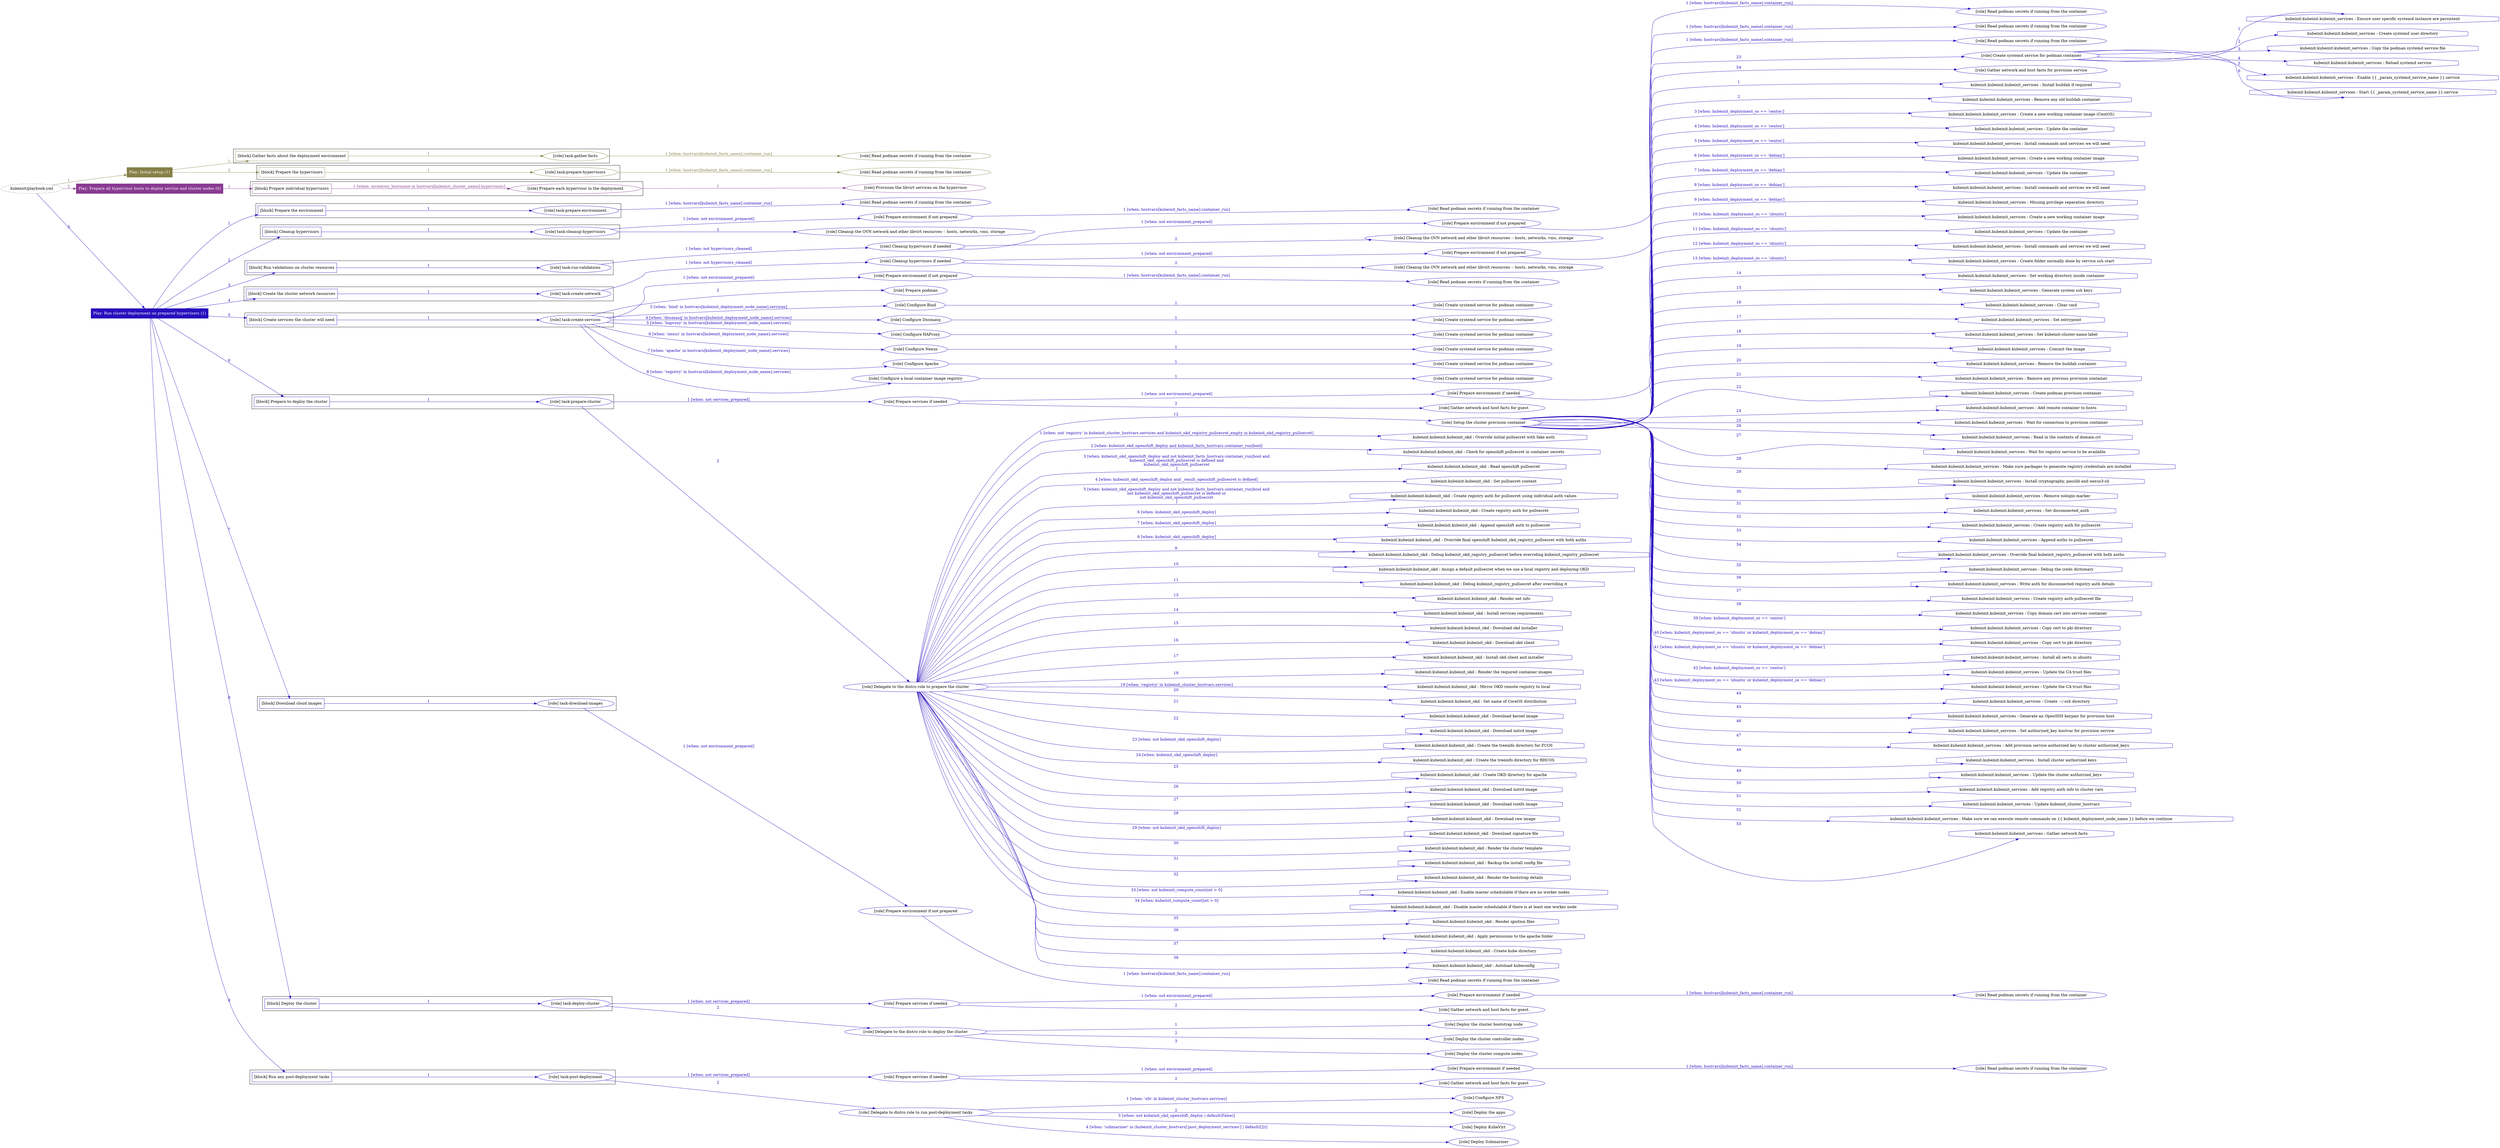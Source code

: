digraph {
	graph [concentrate=true ordering=in rankdir=LR ratio=fill]
	edge [esep=5 sep=10]
	"kubeinit/playbook.yml" [id=root_node style=dotted]
	play_cbcb5188 [label="Play: Initial setup (1)" color="#858047" fontcolor="#ffffff" id=play_cbcb5188 shape=box style=filled tooltip=localhost]
	"kubeinit/playbook.yml" -> play_cbcb5188 [label="1 " color="#858047" fontcolor="#858047" id=edge_2bdaf222 labeltooltip="1 " tooltip="1 "]
	subgraph "Read podman secrets if running from the container" {
		role_b28b69f8 [label="[role] Read podman secrets if running from the container" color="#858047" id=role_b28b69f8 tooltip="Read podman secrets if running from the container"]
	}
	subgraph "task-gather-facts" {
		role_3872b289 [label="[role] task-gather-facts" color="#858047" id=role_3872b289 tooltip="task-gather-facts"]
		role_3872b289 -> role_b28b69f8 [label="1 [when: hostvars[kubeinit_facts_name].container_run]" color="#858047" fontcolor="#858047" id=edge_9097d14a labeltooltip="1 [when: hostvars[kubeinit_facts_name].container_run]" tooltip="1 [when: hostvars[kubeinit_facts_name].container_run]"]
	}
	subgraph "Read podman secrets if running from the container" {
		role_4cf6416f [label="[role] Read podman secrets if running from the container" color="#858047" id=role_4cf6416f tooltip="Read podman secrets if running from the container"]
	}
	subgraph "task-prepare-hypervisors" {
		role_8e3b2cea [label="[role] task-prepare-hypervisors" color="#858047" id=role_8e3b2cea tooltip="task-prepare-hypervisors"]
		role_8e3b2cea -> role_4cf6416f [label="1 [when: hostvars[kubeinit_facts_name].container_run]" color="#858047" fontcolor="#858047" id=edge_241804eb labeltooltip="1 [when: hostvars[kubeinit_facts_name].container_run]" tooltip="1 [when: hostvars[kubeinit_facts_name].container_run]"]
	}
	subgraph "Play: Initial setup (1)" {
		play_cbcb5188 -> block_c7d28c51 [label=1 color="#858047" fontcolor="#858047" id=edge_544e67a8 labeltooltip=1 tooltip=1]
		subgraph cluster_block_c7d28c51 {
			block_c7d28c51 [label="[block] Gather facts about the deployment environment" color="#858047" id=block_c7d28c51 labeltooltip="Gather facts about the deployment environment" shape=box tooltip="Gather facts about the deployment environment"]
			block_c7d28c51 -> role_3872b289 [label="1 " color="#858047" fontcolor="#858047" id=edge_af1c2372 labeltooltip="1 " tooltip="1 "]
		}
		play_cbcb5188 -> block_8dc8f5b4 [label=2 color="#858047" fontcolor="#858047" id=edge_f7ffcdaf labeltooltip=2 tooltip=2]
		subgraph cluster_block_8dc8f5b4 {
			block_8dc8f5b4 [label="[block] Prepare the hypervisors" color="#858047" id=block_8dc8f5b4 labeltooltip="Prepare the hypervisors" shape=box tooltip="Prepare the hypervisors"]
			block_8dc8f5b4 -> role_8e3b2cea [label="1 " color="#858047" fontcolor="#858047" id=edge_05db2282 labeltooltip="1 " tooltip="1 "]
		}
	}
	play_f0afd713 [label="Play: Prepare all hypervisor hosts to deploy service and cluster nodes (0)" color="#893a92" fontcolor="#ffffff" id=play_f0afd713 shape=box style=filled tooltip="Play: Prepare all hypervisor hosts to deploy service and cluster nodes (0)"]
	"kubeinit/playbook.yml" -> play_f0afd713 [label="2 " color="#893a92" fontcolor="#893a92" id=edge_319a4ef1 labeltooltip="2 " tooltip="2 "]
	subgraph "Provision the libvirt services on the hypervisor" {
		role_3ff6371c [label="[role] Provision the libvirt services on the hypervisor" color="#893a92" id=role_3ff6371c tooltip="Provision the libvirt services on the hypervisor"]
	}
	subgraph "Prepare each hypervisor in the deployment" {
		role_21404ca5 [label="[role] Prepare each hypervisor in the deployment" color="#893a92" id=role_21404ca5 tooltip="Prepare each hypervisor in the deployment"]
		role_21404ca5 -> role_3ff6371c [label="1 " color="#893a92" fontcolor="#893a92" id=edge_d2294bb4 labeltooltip="1 " tooltip="1 "]
	}
	subgraph "Play: Prepare all hypervisor hosts to deploy service and cluster nodes (0)" {
		play_f0afd713 -> block_3c795bcf [label=1 color="#893a92" fontcolor="#893a92" id=edge_b7d7f98d labeltooltip=1 tooltip=1]
		subgraph cluster_block_3c795bcf {
			block_3c795bcf [label="[block] Prepare individual hypervisors" color="#893a92" id=block_3c795bcf labeltooltip="Prepare individual hypervisors" shape=box tooltip="Prepare individual hypervisors"]
			block_3c795bcf -> role_21404ca5 [label="1 [when: inventory_hostname in hostvars[kubeinit_cluster_name].hypervisors]" color="#893a92" fontcolor="#893a92" id=edge_f4589597 labeltooltip="1 [when: inventory_hostname in hostvars[kubeinit_cluster_name].hypervisors]" tooltip="1 [when: inventory_hostname in hostvars[kubeinit_cluster_name].hypervisors]"]
		}
	}
	play_5435a2bc [label="Play: Run cluster deployment on prepared hypervisors (1)" color="#280fbd" fontcolor="#ffffff" id=play_5435a2bc shape=box style=filled tooltip=localhost]
	"kubeinit/playbook.yml" -> play_5435a2bc [label="3 " color="#280fbd" fontcolor="#280fbd" id=edge_e17e8de5 labeltooltip="3 " tooltip="3 "]
	subgraph "Read podman secrets if running from the container" {
		role_ba05e9f2 [label="[role] Read podman secrets if running from the container" color="#280fbd" id=role_ba05e9f2 tooltip="Read podman secrets if running from the container"]
	}
	subgraph "task-prepare-environment" {
		role_71a2b44e [label="[role] task-prepare-environment" color="#280fbd" id=role_71a2b44e tooltip="task-prepare-environment"]
		role_71a2b44e -> role_ba05e9f2 [label="1 [when: hostvars[kubeinit_facts_name].container_run]" color="#280fbd" fontcolor="#280fbd" id=edge_f52d2524 labeltooltip="1 [when: hostvars[kubeinit_facts_name].container_run]" tooltip="1 [when: hostvars[kubeinit_facts_name].container_run]"]
	}
	subgraph "Read podman secrets if running from the container" {
		role_96a1437a [label="[role] Read podman secrets if running from the container" color="#280fbd" id=role_96a1437a tooltip="Read podman secrets if running from the container"]
	}
	subgraph "Prepare environment if not prepared" {
		role_7d73b6c2 [label="[role] Prepare environment if not prepared" color="#280fbd" id=role_7d73b6c2 tooltip="Prepare environment if not prepared"]
		role_7d73b6c2 -> role_96a1437a [label="1 [when: hostvars[kubeinit_facts_name].container_run]" color="#280fbd" fontcolor="#280fbd" id=edge_397828ac labeltooltip="1 [when: hostvars[kubeinit_facts_name].container_run]" tooltip="1 [when: hostvars[kubeinit_facts_name].container_run]"]
	}
	subgraph "Cleanup the OVN network and other libvirt resources -- hosts, networks, vms, storage" {
		role_90b5feca [label="[role] Cleanup the OVN network and other libvirt resources -- hosts, networks, vms, storage" color="#280fbd" id=role_90b5feca tooltip="Cleanup the OVN network and other libvirt resources -- hosts, networks, vms, storage"]
	}
	subgraph "task-cleanup-hypervisors" {
		role_86873cfd [label="[role] task-cleanup-hypervisors" color="#280fbd" id=role_86873cfd tooltip="task-cleanup-hypervisors"]
		role_86873cfd -> role_7d73b6c2 [label="1 [when: not environment_prepared]" color="#280fbd" fontcolor="#280fbd" id=edge_ea29d713 labeltooltip="1 [when: not environment_prepared]" tooltip="1 [when: not environment_prepared]"]
		role_86873cfd -> role_90b5feca [label="2 " color="#280fbd" fontcolor="#280fbd" id=edge_850dd6d2 labeltooltip="2 " tooltip="2 "]
	}
	subgraph "Read podman secrets if running from the container" {
		role_780b70e5 [label="[role] Read podman secrets if running from the container" color="#280fbd" id=role_780b70e5 tooltip="Read podman secrets if running from the container"]
	}
	subgraph "Prepare environment if not prepared" {
		role_ac791149 [label="[role] Prepare environment if not prepared" color="#280fbd" id=role_ac791149 tooltip="Prepare environment if not prepared"]
		role_ac791149 -> role_780b70e5 [label="1 [when: hostvars[kubeinit_facts_name].container_run]" color="#280fbd" fontcolor="#280fbd" id=edge_6ab57d72 labeltooltip="1 [when: hostvars[kubeinit_facts_name].container_run]" tooltip="1 [when: hostvars[kubeinit_facts_name].container_run]"]
	}
	subgraph "Cleanup the OVN network and other libvirt resources -- hosts, networks, vms, storage" {
		role_2c42f5ed [label="[role] Cleanup the OVN network and other libvirt resources -- hosts, networks, vms, storage" color="#280fbd" id=role_2c42f5ed tooltip="Cleanup the OVN network and other libvirt resources -- hosts, networks, vms, storage"]
	}
	subgraph "Cleanup hypervisors if needed" {
		role_94321d64 [label="[role] Cleanup hypervisors if needed" color="#280fbd" id=role_94321d64 tooltip="Cleanup hypervisors if needed"]
		role_94321d64 -> role_ac791149 [label="1 [when: not environment_prepared]" color="#280fbd" fontcolor="#280fbd" id=edge_16cee88b labeltooltip="1 [when: not environment_prepared]" tooltip="1 [when: not environment_prepared]"]
		role_94321d64 -> role_2c42f5ed [label="2 " color="#280fbd" fontcolor="#280fbd" id=edge_5121d989 labeltooltip="2 " tooltip="2 "]
	}
	subgraph "task-run-validations" {
		role_f9fe2c37 [label="[role] task-run-validations" color="#280fbd" id=role_f9fe2c37 tooltip="task-run-validations"]
		role_f9fe2c37 -> role_94321d64 [label="1 [when: not hypervisors_cleaned]" color="#280fbd" fontcolor="#280fbd" id=edge_7a17de05 labeltooltip="1 [when: not hypervisors_cleaned]" tooltip="1 [when: not hypervisors_cleaned]"]
	}
	subgraph "Read podman secrets if running from the container" {
		role_bf5b7ca7 [label="[role] Read podman secrets if running from the container" color="#280fbd" id=role_bf5b7ca7 tooltip="Read podman secrets if running from the container"]
	}
	subgraph "Prepare environment if not prepared" {
		role_6a4c1907 [label="[role] Prepare environment if not prepared" color="#280fbd" id=role_6a4c1907 tooltip="Prepare environment if not prepared"]
		role_6a4c1907 -> role_bf5b7ca7 [label="1 [when: hostvars[kubeinit_facts_name].container_run]" color="#280fbd" fontcolor="#280fbd" id=edge_919d1170 labeltooltip="1 [when: hostvars[kubeinit_facts_name].container_run]" tooltip="1 [when: hostvars[kubeinit_facts_name].container_run]"]
	}
	subgraph "Cleanup the OVN network and other libvirt resources -- hosts, networks, vms, storage" {
		role_be65db29 [label="[role] Cleanup the OVN network and other libvirt resources -- hosts, networks, vms, storage" color="#280fbd" id=role_be65db29 tooltip="Cleanup the OVN network and other libvirt resources -- hosts, networks, vms, storage"]
	}
	subgraph "Cleanup hypervisors if needed" {
		role_cbadffc5 [label="[role] Cleanup hypervisors if needed" color="#280fbd" id=role_cbadffc5 tooltip="Cleanup hypervisors if needed"]
		role_cbadffc5 -> role_6a4c1907 [label="1 [when: not environment_prepared]" color="#280fbd" fontcolor="#280fbd" id=edge_e1ac88fa labeltooltip="1 [when: not environment_prepared]" tooltip="1 [when: not environment_prepared]"]
		role_cbadffc5 -> role_be65db29 [label="2 " color="#280fbd" fontcolor="#280fbd" id=edge_223e6cdd labeltooltip="2 " tooltip="2 "]
	}
	subgraph "task-create-network" {
		role_ce480939 [label="[role] task-create-network" color="#280fbd" id=role_ce480939 tooltip="task-create-network"]
		role_ce480939 -> role_cbadffc5 [label="1 [when: not hypervisors_cleaned]" color="#280fbd" fontcolor="#280fbd" id=edge_69f1421c labeltooltip="1 [when: not hypervisors_cleaned]" tooltip="1 [when: not hypervisors_cleaned]"]
	}
	subgraph "Read podman secrets if running from the container" {
		role_95d84ed4 [label="[role] Read podman secrets if running from the container" color="#280fbd" id=role_95d84ed4 tooltip="Read podman secrets if running from the container"]
	}
	subgraph "Prepare environment if not prepared" {
		role_b093b41f [label="[role] Prepare environment if not prepared" color="#280fbd" id=role_b093b41f tooltip="Prepare environment if not prepared"]
		role_b093b41f -> role_95d84ed4 [label="1 [when: hostvars[kubeinit_facts_name].container_run]" color="#280fbd" fontcolor="#280fbd" id=edge_92e44f1f labeltooltip="1 [when: hostvars[kubeinit_facts_name].container_run]" tooltip="1 [when: hostvars[kubeinit_facts_name].container_run]"]
	}
	subgraph "Prepare podman" {
		role_54e97c70 [label="[role] Prepare podman" color="#280fbd" id=role_54e97c70 tooltip="Prepare podman"]
	}
	subgraph "Create systemd service for podman container" {
		role_d8c0fa61 [label="[role] Create systemd service for podman container" color="#280fbd" id=role_d8c0fa61 tooltip="Create systemd service for podman container"]
	}
	subgraph "Configure Bind" {
		role_0a0c464f [label="[role] Configure Bind" color="#280fbd" id=role_0a0c464f tooltip="Configure Bind"]
		role_0a0c464f -> role_d8c0fa61 [label="1 " color="#280fbd" fontcolor="#280fbd" id=edge_48979446 labeltooltip="1 " tooltip="1 "]
	}
	subgraph "Create systemd service for podman container" {
		role_1a3ae89c [label="[role] Create systemd service for podman container" color="#280fbd" id=role_1a3ae89c tooltip="Create systemd service for podman container"]
	}
	subgraph "Configure Dnsmasq" {
		role_e56b7339 [label="[role] Configure Dnsmasq" color="#280fbd" id=role_e56b7339 tooltip="Configure Dnsmasq"]
		role_e56b7339 -> role_1a3ae89c [label="1 " color="#280fbd" fontcolor="#280fbd" id=edge_b8cd276a labeltooltip="1 " tooltip="1 "]
	}
	subgraph "Create systemd service for podman container" {
		role_d51e0e1d [label="[role] Create systemd service for podman container" color="#280fbd" id=role_d51e0e1d tooltip="Create systemd service for podman container"]
	}
	subgraph "Configure HAProxy" {
		role_13741e4d [label="[role] Configure HAProxy" color="#280fbd" id=role_13741e4d tooltip="Configure HAProxy"]
		role_13741e4d -> role_d51e0e1d [label="1 " color="#280fbd" fontcolor="#280fbd" id=edge_345be031 labeltooltip="1 " tooltip="1 "]
	}
	subgraph "Create systemd service for podman container" {
		role_4b0fe026 [label="[role] Create systemd service for podman container" color="#280fbd" id=role_4b0fe026 tooltip="Create systemd service for podman container"]
	}
	subgraph "Configure Nexus" {
		role_77a198e4 [label="[role] Configure Nexus" color="#280fbd" id=role_77a198e4 tooltip="Configure Nexus"]
		role_77a198e4 -> role_4b0fe026 [label="1 " color="#280fbd" fontcolor="#280fbd" id=edge_88f0e435 labeltooltip="1 " tooltip="1 "]
	}
	subgraph "Create systemd service for podman container" {
		role_006a2e4f [label="[role] Create systemd service for podman container" color="#280fbd" id=role_006a2e4f tooltip="Create systemd service for podman container"]
	}
	subgraph "Configure Apache" {
		role_cfffba82 [label="[role] Configure Apache" color="#280fbd" id=role_cfffba82 tooltip="Configure Apache"]
		role_cfffba82 -> role_006a2e4f [label="1 " color="#280fbd" fontcolor="#280fbd" id=edge_a1f7e7cc labeltooltip="1 " tooltip="1 "]
	}
	subgraph "Create systemd service for podman container" {
		role_2f5b7ce8 [label="[role] Create systemd service for podman container" color="#280fbd" id=role_2f5b7ce8 tooltip="Create systemd service for podman container"]
	}
	subgraph "Configure a local container image registry" {
		role_b3ba7b78 [label="[role] Configure a local container image registry" color="#280fbd" id=role_b3ba7b78 tooltip="Configure a local container image registry"]
		role_b3ba7b78 -> role_2f5b7ce8 [label="1 " color="#280fbd" fontcolor="#280fbd" id=edge_2143fa24 labeltooltip="1 " tooltip="1 "]
	}
	subgraph "task-create-services" {
		role_84f76030 [label="[role] task-create-services" color="#280fbd" id=role_84f76030 tooltip="task-create-services"]
		role_84f76030 -> role_b093b41f [label="1 [when: not environment_prepared]" color="#280fbd" fontcolor="#280fbd" id=edge_84307417 labeltooltip="1 [when: not environment_prepared]" tooltip="1 [when: not environment_prepared]"]
		role_84f76030 -> role_54e97c70 [label="2 " color="#280fbd" fontcolor="#280fbd" id=edge_aad011a6 labeltooltip="2 " tooltip="2 "]
		role_84f76030 -> role_0a0c464f [label="3 [when: 'bind' in hostvars[kubeinit_deployment_node_name].services]" color="#280fbd" fontcolor="#280fbd" id=edge_2d9d8d85 labeltooltip="3 [when: 'bind' in hostvars[kubeinit_deployment_node_name].services]" tooltip="3 [when: 'bind' in hostvars[kubeinit_deployment_node_name].services]"]
		role_84f76030 -> role_e56b7339 [label="4 [when: 'dnsmasq' in hostvars[kubeinit_deployment_node_name].services]" color="#280fbd" fontcolor="#280fbd" id=edge_77dabe7b labeltooltip="4 [when: 'dnsmasq' in hostvars[kubeinit_deployment_node_name].services]" tooltip="4 [when: 'dnsmasq' in hostvars[kubeinit_deployment_node_name].services]"]
		role_84f76030 -> role_13741e4d [label="5 [when: 'haproxy' in hostvars[kubeinit_deployment_node_name].services]" color="#280fbd" fontcolor="#280fbd" id=edge_bf104289 labeltooltip="5 [when: 'haproxy' in hostvars[kubeinit_deployment_node_name].services]" tooltip="5 [when: 'haproxy' in hostvars[kubeinit_deployment_node_name].services]"]
		role_84f76030 -> role_77a198e4 [label="6 [when: 'nexus' in hostvars[kubeinit_deployment_node_name].services]" color="#280fbd" fontcolor="#280fbd" id=edge_90bfd142 labeltooltip="6 [when: 'nexus' in hostvars[kubeinit_deployment_node_name].services]" tooltip="6 [when: 'nexus' in hostvars[kubeinit_deployment_node_name].services]"]
		role_84f76030 -> role_cfffba82 [label="7 [when: 'apache' in hostvars[kubeinit_deployment_node_name].services]" color="#280fbd" fontcolor="#280fbd" id=edge_c54fdfa6 labeltooltip="7 [when: 'apache' in hostvars[kubeinit_deployment_node_name].services]" tooltip="7 [when: 'apache' in hostvars[kubeinit_deployment_node_name].services]"]
		role_84f76030 -> role_b3ba7b78 [label="8 [when: 'registry' in hostvars[kubeinit_deployment_node_name].services]" color="#280fbd" fontcolor="#280fbd" id=edge_214a35ac labeltooltip="8 [when: 'registry' in hostvars[kubeinit_deployment_node_name].services]" tooltip="8 [when: 'registry' in hostvars[kubeinit_deployment_node_name].services]"]
	}
	subgraph "Read podman secrets if running from the container" {
		role_ac3ca360 [label="[role] Read podman secrets if running from the container" color="#280fbd" id=role_ac3ca360 tooltip="Read podman secrets if running from the container"]
	}
	subgraph "Prepare environment if needed" {
		role_7c791a8a [label="[role] Prepare environment if needed" color="#280fbd" id=role_7c791a8a tooltip="Prepare environment if needed"]
		role_7c791a8a -> role_ac3ca360 [label="1 [when: hostvars[kubeinit_facts_name].container_run]" color="#280fbd" fontcolor="#280fbd" id=edge_4df055f0 labeltooltip="1 [when: hostvars[kubeinit_facts_name].container_run]" tooltip="1 [when: hostvars[kubeinit_facts_name].container_run]"]
	}
	subgraph "Gather network and host facts for guest" {
		role_57e02bab [label="[role] Gather network and host facts for guest" color="#280fbd" id=role_57e02bab tooltip="Gather network and host facts for guest"]
	}
	subgraph "Prepare services if needed" {
		role_61549ed2 [label="[role] Prepare services if needed" color="#280fbd" id=role_61549ed2 tooltip="Prepare services if needed"]
		role_61549ed2 -> role_7c791a8a [label="1 [when: not environment_prepared]" color="#280fbd" fontcolor="#280fbd" id=edge_b7979265 labeltooltip="1 [when: not environment_prepared]" tooltip="1 [when: not environment_prepared]"]
		role_61549ed2 -> role_57e02bab [label="2 " color="#280fbd" fontcolor="#280fbd" id=edge_61bc4b49 labeltooltip="2 " tooltip="2 "]
	}
	subgraph "Create systemd service for podman container" {
		role_fb38e9fe [label="[role] Create systemd service for podman container" color="#280fbd" id=role_fb38e9fe tooltip="Create systemd service for podman container"]
		task_7eff4124 [label="kubeinit.kubeinit.kubeinit_services : Ensure user specific systemd instance are persistent" color="#280fbd" id=task_7eff4124 shape=octagon tooltip="kubeinit.kubeinit.kubeinit_services : Ensure user specific systemd instance are persistent"]
		role_fb38e9fe -> task_7eff4124 [label="1 " color="#280fbd" fontcolor="#280fbd" id=edge_ef43f3c3 labeltooltip="1 " tooltip="1 "]
		task_f057b551 [label="kubeinit.kubeinit.kubeinit_services : Create systemd user directory" color="#280fbd" id=task_f057b551 shape=octagon tooltip="kubeinit.kubeinit.kubeinit_services : Create systemd user directory"]
		role_fb38e9fe -> task_f057b551 [label="2 " color="#280fbd" fontcolor="#280fbd" id=edge_baba7990 labeltooltip="2 " tooltip="2 "]
		task_7722f5f8 [label="kubeinit.kubeinit.kubeinit_services : Copy the podman systemd service file" color="#280fbd" id=task_7722f5f8 shape=octagon tooltip="kubeinit.kubeinit.kubeinit_services : Copy the podman systemd service file"]
		role_fb38e9fe -> task_7722f5f8 [label="3 " color="#280fbd" fontcolor="#280fbd" id=edge_68587b4b labeltooltip="3 " tooltip="3 "]
		task_e3f7fd47 [label="kubeinit.kubeinit.kubeinit_services : Reload systemd service" color="#280fbd" id=task_e3f7fd47 shape=octagon tooltip="kubeinit.kubeinit.kubeinit_services : Reload systemd service"]
		role_fb38e9fe -> task_e3f7fd47 [label="4 " color="#280fbd" fontcolor="#280fbd" id=edge_552488e1 labeltooltip="4 " tooltip="4 "]
		task_c0f483b4 [label="kubeinit.kubeinit.kubeinit_services : Enable {{ _param_systemd_service_name }}.service" color="#280fbd" id=task_c0f483b4 shape=octagon tooltip="kubeinit.kubeinit.kubeinit_services : Enable {{ _param_systemd_service_name }}.service"]
		role_fb38e9fe -> task_c0f483b4 [label="5 " color="#280fbd" fontcolor="#280fbd" id=edge_7d0fc622 labeltooltip="5 " tooltip="5 "]
		task_480f98ec [label="kubeinit.kubeinit.kubeinit_services : Start {{ _param_systemd_service_name }}.service" color="#280fbd" id=task_480f98ec shape=octagon tooltip="kubeinit.kubeinit.kubeinit_services : Start {{ _param_systemd_service_name }}.service"]
		role_fb38e9fe -> task_480f98ec [label="6 " color="#280fbd" fontcolor="#280fbd" id=edge_21dc7da0 labeltooltip="6 " tooltip="6 "]
	}
	subgraph "Gather network and host facts for provision service" {
		role_7219b697 [label="[role] Gather network and host facts for provision service" color="#280fbd" id=role_7219b697 tooltip="Gather network and host facts for provision service"]
	}
	subgraph "Setup the cluster provision container" {
		role_088ea5c3 [label="[role] Setup the cluster provision container" color="#280fbd" id=role_088ea5c3 tooltip="Setup the cluster provision container"]
		task_0f2c1062 [label="kubeinit.kubeinit.kubeinit_services : Install buildah if required" color="#280fbd" id=task_0f2c1062 shape=octagon tooltip="kubeinit.kubeinit.kubeinit_services : Install buildah if required"]
		role_088ea5c3 -> task_0f2c1062 [label="1 " color="#280fbd" fontcolor="#280fbd" id=edge_bf9b059b labeltooltip="1 " tooltip="1 "]
		task_9010cd03 [label="kubeinit.kubeinit.kubeinit_services : Remove any old buildah container" color="#280fbd" id=task_9010cd03 shape=octagon tooltip="kubeinit.kubeinit.kubeinit_services : Remove any old buildah container"]
		role_088ea5c3 -> task_9010cd03 [label="2 " color="#280fbd" fontcolor="#280fbd" id=edge_3d4da120 labeltooltip="2 " tooltip="2 "]
		task_dcde6b49 [label="kubeinit.kubeinit.kubeinit_services : Create a new working container image (CentOS)" color="#280fbd" id=task_dcde6b49 shape=octagon tooltip="kubeinit.kubeinit.kubeinit_services : Create a new working container image (CentOS)"]
		role_088ea5c3 -> task_dcde6b49 [label="3 [when: kubeinit_deployment_os == 'centos']" color="#280fbd" fontcolor="#280fbd" id=edge_681b7364 labeltooltip="3 [when: kubeinit_deployment_os == 'centos']" tooltip="3 [when: kubeinit_deployment_os == 'centos']"]
		task_6b5a8472 [label="kubeinit.kubeinit.kubeinit_services : Update the container" color="#280fbd" id=task_6b5a8472 shape=octagon tooltip="kubeinit.kubeinit.kubeinit_services : Update the container"]
		role_088ea5c3 -> task_6b5a8472 [label="4 [when: kubeinit_deployment_os == 'centos']" color="#280fbd" fontcolor="#280fbd" id=edge_cafd5bfb labeltooltip="4 [when: kubeinit_deployment_os == 'centos']" tooltip="4 [when: kubeinit_deployment_os == 'centos']"]
		task_56d94551 [label="kubeinit.kubeinit.kubeinit_services : Install commands and services we will need" color="#280fbd" id=task_56d94551 shape=octagon tooltip="kubeinit.kubeinit.kubeinit_services : Install commands and services we will need"]
		role_088ea5c3 -> task_56d94551 [label="5 [when: kubeinit_deployment_os == 'centos']" color="#280fbd" fontcolor="#280fbd" id=edge_b7688c4f labeltooltip="5 [when: kubeinit_deployment_os == 'centos']" tooltip="5 [when: kubeinit_deployment_os == 'centos']"]
		task_233d5cc8 [label="kubeinit.kubeinit.kubeinit_services : Create a new working container image" color="#280fbd" id=task_233d5cc8 shape=octagon tooltip="kubeinit.kubeinit.kubeinit_services : Create a new working container image"]
		role_088ea5c3 -> task_233d5cc8 [label="6 [when: kubeinit_deployment_os == 'debian']" color="#280fbd" fontcolor="#280fbd" id=edge_aa38026e labeltooltip="6 [when: kubeinit_deployment_os == 'debian']" tooltip="6 [when: kubeinit_deployment_os == 'debian']"]
		task_7fd83123 [label="kubeinit.kubeinit.kubeinit_services : Update the container" color="#280fbd" id=task_7fd83123 shape=octagon tooltip="kubeinit.kubeinit.kubeinit_services : Update the container"]
		role_088ea5c3 -> task_7fd83123 [label="7 [when: kubeinit_deployment_os == 'debian']" color="#280fbd" fontcolor="#280fbd" id=edge_4a2e08ad labeltooltip="7 [when: kubeinit_deployment_os == 'debian']" tooltip="7 [when: kubeinit_deployment_os == 'debian']"]
		task_e11bf5b5 [label="kubeinit.kubeinit.kubeinit_services : Install commands and services we will need" color="#280fbd" id=task_e11bf5b5 shape=octagon tooltip="kubeinit.kubeinit.kubeinit_services : Install commands and services we will need"]
		role_088ea5c3 -> task_e11bf5b5 [label="8 [when: kubeinit_deployment_os == 'debian']" color="#280fbd" fontcolor="#280fbd" id=edge_865c81fa labeltooltip="8 [when: kubeinit_deployment_os == 'debian']" tooltip="8 [when: kubeinit_deployment_os == 'debian']"]
		task_22c262ed [label="kubeinit.kubeinit.kubeinit_services : Missing privilege separation directory" color="#280fbd" id=task_22c262ed shape=octagon tooltip="kubeinit.kubeinit.kubeinit_services : Missing privilege separation directory"]
		role_088ea5c3 -> task_22c262ed [label="9 [when: kubeinit_deployment_os == 'debian']" color="#280fbd" fontcolor="#280fbd" id=edge_a2be1620 labeltooltip="9 [when: kubeinit_deployment_os == 'debian']" tooltip="9 [when: kubeinit_deployment_os == 'debian']"]
		task_83b7201b [label="kubeinit.kubeinit.kubeinit_services : Create a new working container image" color="#280fbd" id=task_83b7201b shape=octagon tooltip="kubeinit.kubeinit.kubeinit_services : Create a new working container image"]
		role_088ea5c3 -> task_83b7201b [label="10 [when: kubeinit_deployment_os == 'ubuntu']" color="#280fbd" fontcolor="#280fbd" id=edge_9f990e94 labeltooltip="10 [when: kubeinit_deployment_os == 'ubuntu']" tooltip="10 [when: kubeinit_deployment_os == 'ubuntu']"]
		task_fa653733 [label="kubeinit.kubeinit.kubeinit_services : Update the container" color="#280fbd" id=task_fa653733 shape=octagon tooltip="kubeinit.kubeinit.kubeinit_services : Update the container"]
		role_088ea5c3 -> task_fa653733 [label="11 [when: kubeinit_deployment_os == 'ubuntu']" color="#280fbd" fontcolor="#280fbd" id=edge_a45dc84b labeltooltip="11 [when: kubeinit_deployment_os == 'ubuntu']" tooltip="11 [when: kubeinit_deployment_os == 'ubuntu']"]
		task_f075d939 [label="kubeinit.kubeinit.kubeinit_services : Install commands and services we will need" color="#280fbd" id=task_f075d939 shape=octagon tooltip="kubeinit.kubeinit.kubeinit_services : Install commands and services we will need"]
		role_088ea5c3 -> task_f075d939 [label="12 [when: kubeinit_deployment_os == 'ubuntu']" color="#280fbd" fontcolor="#280fbd" id=edge_0931b7ec labeltooltip="12 [when: kubeinit_deployment_os == 'ubuntu']" tooltip="12 [when: kubeinit_deployment_os == 'ubuntu']"]
		task_9a304c62 [label="kubeinit.kubeinit.kubeinit_services : Create folder normally done by service ssh start" color="#280fbd" id=task_9a304c62 shape=octagon tooltip="kubeinit.kubeinit.kubeinit_services : Create folder normally done by service ssh start"]
		role_088ea5c3 -> task_9a304c62 [label="13 [when: kubeinit_deployment_os == 'ubuntu']" color="#280fbd" fontcolor="#280fbd" id=edge_e8545a62 labeltooltip="13 [when: kubeinit_deployment_os == 'ubuntu']" tooltip="13 [when: kubeinit_deployment_os == 'ubuntu']"]
		task_d3990348 [label="kubeinit.kubeinit.kubeinit_services : Set working directory inside container" color="#280fbd" id=task_d3990348 shape=octagon tooltip="kubeinit.kubeinit.kubeinit_services : Set working directory inside container"]
		role_088ea5c3 -> task_d3990348 [label="14 " color="#280fbd" fontcolor="#280fbd" id=edge_c8546ce1 labeltooltip="14 " tooltip="14 "]
		task_c1004beb [label="kubeinit.kubeinit.kubeinit_services : Generate system ssh keys" color="#280fbd" id=task_c1004beb shape=octagon tooltip="kubeinit.kubeinit.kubeinit_services : Generate system ssh keys"]
		role_088ea5c3 -> task_c1004beb [label="15 " color="#280fbd" fontcolor="#280fbd" id=edge_1a2e845e labeltooltip="15 " tooltip="15 "]
		task_3df4c230 [label="kubeinit.kubeinit.kubeinit_services : Clear cmd" color="#280fbd" id=task_3df4c230 shape=octagon tooltip="kubeinit.kubeinit.kubeinit_services : Clear cmd"]
		role_088ea5c3 -> task_3df4c230 [label="16 " color="#280fbd" fontcolor="#280fbd" id=edge_6e4950a4 labeltooltip="16 " tooltip="16 "]
		task_fbdd6f7f [label="kubeinit.kubeinit.kubeinit_services : Set entrypoint" color="#280fbd" id=task_fbdd6f7f shape=octagon tooltip="kubeinit.kubeinit.kubeinit_services : Set entrypoint"]
		role_088ea5c3 -> task_fbdd6f7f [label="17 " color="#280fbd" fontcolor="#280fbd" id=edge_b604a92f labeltooltip="17 " tooltip="17 "]
		task_7b82a42c [label="kubeinit.kubeinit.kubeinit_services : Set kubeinit-cluster-name label" color="#280fbd" id=task_7b82a42c shape=octagon tooltip="kubeinit.kubeinit.kubeinit_services : Set kubeinit-cluster-name label"]
		role_088ea5c3 -> task_7b82a42c [label="18 " color="#280fbd" fontcolor="#280fbd" id=edge_d8e5e54d labeltooltip="18 " tooltip="18 "]
		task_7aca335f [label="kubeinit.kubeinit.kubeinit_services : Commit the image" color="#280fbd" id=task_7aca335f shape=octagon tooltip="kubeinit.kubeinit.kubeinit_services : Commit the image"]
		role_088ea5c3 -> task_7aca335f [label="19 " color="#280fbd" fontcolor="#280fbd" id=edge_428bf832 labeltooltip="19 " tooltip="19 "]
		task_aa012c8c [label="kubeinit.kubeinit.kubeinit_services : Remove the buildah container" color="#280fbd" id=task_aa012c8c shape=octagon tooltip="kubeinit.kubeinit.kubeinit_services : Remove the buildah container"]
		role_088ea5c3 -> task_aa012c8c [label="20 " color="#280fbd" fontcolor="#280fbd" id=edge_d591dc74 labeltooltip="20 " tooltip="20 "]
		task_d4a0445e [label="kubeinit.kubeinit.kubeinit_services : Remove any previous provision container" color="#280fbd" id=task_d4a0445e shape=octagon tooltip="kubeinit.kubeinit.kubeinit_services : Remove any previous provision container"]
		role_088ea5c3 -> task_d4a0445e [label="21 " color="#280fbd" fontcolor="#280fbd" id=edge_98012caf labeltooltip="21 " tooltip="21 "]
		task_d7e83257 [label="kubeinit.kubeinit.kubeinit_services : Create podman provision container" color="#280fbd" id=task_d7e83257 shape=octagon tooltip="kubeinit.kubeinit.kubeinit_services : Create podman provision container"]
		role_088ea5c3 -> task_d7e83257 [label="22 " color="#280fbd" fontcolor="#280fbd" id=edge_cd292fd8 labeltooltip="22 " tooltip="22 "]
		role_088ea5c3 -> role_fb38e9fe [label="23 " color="#280fbd" fontcolor="#280fbd" id=edge_c53cdc85 labeltooltip="23 " tooltip="23 "]
		task_88671e58 [label="kubeinit.kubeinit.kubeinit_services : Add remote container to hosts" color="#280fbd" id=task_88671e58 shape=octagon tooltip="kubeinit.kubeinit.kubeinit_services : Add remote container to hosts"]
		role_088ea5c3 -> task_88671e58 [label="24 " color="#280fbd" fontcolor="#280fbd" id=edge_fe2b82ea labeltooltip="24 " tooltip="24 "]
		task_f468e8e7 [label="kubeinit.kubeinit.kubeinit_services : Wait for connection to provision container" color="#280fbd" id=task_f468e8e7 shape=octagon tooltip="kubeinit.kubeinit.kubeinit_services : Wait for connection to provision container"]
		role_088ea5c3 -> task_f468e8e7 [label="25 " color="#280fbd" fontcolor="#280fbd" id=edge_751400be labeltooltip="25 " tooltip="25 "]
		task_5ef117c8 [label="kubeinit.kubeinit.kubeinit_services : Read in the contents of domain.crt" color="#280fbd" id=task_5ef117c8 shape=octagon tooltip="kubeinit.kubeinit.kubeinit_services : Read in the contents of domain.crt"]
		role_088ea5c3 -> task_5ef117c8 [label="26 " color="#280fbd" fontcolor="#280fbd" id=edge_d7d04f76 labeltooltip="26 " tooltip="26 "]
		task_37e5621e [label="kubeinit.kubeinit.kubeinit_services : Wait for registry service to be available" color="#280fbd" id=task_37e5621e shape=octagon tooltip="kubeinit.kubeinit.kubeinit_services : Wait for registry service to be available"]
		role_088ea5c3 -> task_37e5621e [label="27 " color="#280fbd" fontcolor="#280fbd" id=edge_178b27aa labeltooltip="27 " tooltip="27 "]
		task_4794fe2a [label="kubeinit.kubeinit.kubeinit_services : Make sure packages to generate registry credentials are installed" color="#280fbd" id=task_4794fe2a shape=octagon tooltip="kubeinit.kubeinit.kubeinit_services : Make sure packages to generate registry credentials are installed"]
		role_088ea5c3 -> task_4794fe2a [label="28 " color="#280fbd" fontcolor="#280fbd" id=edge_a6dc2e74 labeltooltip="28 " tooltip="28 "]
		task_e29f6b1b [label="kubeinit.kubeinit.kubeinit_services : Install cryptography, passlib and nexus3-cli" color="#280fbd" id=task_e29f6b1b shape=octagon tooltip="kubeinit.kubeinit.kubeinit_services : Install cryptography, passlib and nexus3-cli"]
		role_088ea5c3 -> task_e29f6b1b [label="29 " color="#280fbd" fontcolor="#280fbd" id=edge_3e331d20 labeltooltip="29 " tooltip="29 "]
		task_bd245361 [label="kubeinit.kubeinit.kubeinit_services : Remove nologin marker" color="#280fbd" id=task_bd245361 shape=octagon tooltip="kubeinit.kubeinit.kubeinit_services : Remove nologin marker"]
		role_088ea5c3 -> task_bd245361 [label="30 " color="#280fbd" fontcolor="#280fbd" id=edge_16bed1c7 labeltooltip="30 " tooltip="30 "]
		task_956b0f74 [label="kubeinit.kubeinit.kubeinit_services : Set disconnected_auth" color="#280fbd" id=task_956b0f74 shape=octagon tooltip="kubeinit.kubeinit.kubeinit_services : Set disconnected_auth"]
		role_088ea5c3 -> task_956b0f74 [label="31 " color="#280fbd" fontcolor="#280fbd" id=edge_c274c696 labeltooltip="31 " tooltip="31 "]
		task_00df92da [label="kubeinit.kubeinit.kubeinit_services : Create registry auth for pullsecret" color="#280fbd" id=task_00df92da shape=octagon tooltip="kubeinit.kubeinit.kubeinit_services : Create registry auth for pullsecret"]
		role_088ea5c3 -> task_00df92da [label="32 " color="#280fbd" fontcolor="#280fbd" id=edge_c30a12e0 labeltooltip="32 " tooltip="32 "]
		task_5ba1551d [label="kubeinit.kubeinit.kubeinit_services : Append auths to pullsecret" color="#280fbd" id=task_5ba1551d shape=octagon tooltip="kubeinit.kubeinit.kubeinit_services : Append auths to pullsecret"]
		role_088ea5c3 -> task_5ba1551d [label="33 " color="#280fbd" fontcolor="#280fbd" id=edge_162df87a labeltooltip="33 " tooltip="33 "]
		task_0d871707 [label="kubeinit.kubeinit.kubeinit_services : Override final kubeinit_registry_pullsecret with both auths" color="#280fbd" id=task_0d871707 shape=octagon tooltip="kubeinit.kubeinit.kubeinit_services : Override final kubeinit_registry_pullsecret with both auths"]
		role_088ea5c3 -> task_0d871707 [label="34 " color="#280fbd" fontcolor="#280fbd" id=edge_b6bf8411 labeltooltip="34 " tooltip="34 "]
		task_84fcb575 [label="kubeinit.kubeinit.kubeinit_services : Debug the creds dictionary" color="#280fbd" id=task_84fcb575 shape=octagon tooltip="kubeinit.kubeinit.kubeinit_services : Debug the creds dictionary"]
		role_088ea5c3 -> task_84fcb575 [label="35 " color="#280fbd" fontcolor="#280fbd" id=edge_81e213ca labeltooltip="35 " tooltip="35 "]
		task_80f12e1c [label="kubeinit.kubeinit.kubeinit_services : Write auth for disconnected registry auth details" color="#280fbd" id=task_80f12e1c shape=octagon tooltip="kubeinit.kubeinit.kubeinit_services : Write auth for disconnected registry auth details"]
		role_088ea5c3 -> task_80f12e1c [label="36 " color="#280fbd" fontcolor="#280fbd" id=edge_a4d88d8c labeltooltip="36 " tooltip="36 "]
		task_d26b8e40 [label="kubeinit.kubeinit.kubeinit_services : Create registry auth pullsecret file" color="#280fbd" id=task_d26b8e40 shape=octagon tooltip="kubeinit.kubeinit.kubeinit_services : Create registry auth pullsecret file"]
		role_088ea5c3 -> task_d26b8e40 [label="37 " color="#280fbd" fontcolor="#280fbd" id=edge_89df7b5a labeltooltip="37 " tooltip="37 "]
		task_1cdfc242 [label="kubeinit.kubeinit.kubeinit_services : Copy domain cert into services container" color="#280fbd" id=task_1cdfc242 shape=octagon tooltip="kubeinit.kubeinit.kubeinit_services : Copy domain cert into services container"]
		role_088ea5c3 -> task_1cdfc242 [label="38 " color="#280fbd" fontcolor="#280fbd" id=edge_9aff9d6e labeltooltip="38 " tooltip="38 "]
		task_965619fb [label="kubeinit.kubeinit.kubeinit_services : Copy cert to pki directory" color="#280fbd" id=task_965619fb shape=octagon tooltip="kubeinit.kubeinit.kubeinit_services : Copy cert to pki directory"]
		role_088ea5c3 -> task_965619fb [label="39 [when: kubeinit_deployment_os == 'centos']" color="#280fbd" fontcolor="#280fbd" id=edge_7ef797d1 labeltooltip="39 [when: kubeinit_deployment_os == 'centos']" tooltip="39 [when: kubeinit_deployment_os == 'centos']"]
		task_9c09ce6d [label="kubeinit.kubeinit.kubeinit_services : Copy cert to pki directory" color="#280fbd" id=task_9c09ce6d shape=octagon tooltip="kubeinit.kubeinit.kubeinit_services : Copy cert to pki directory"]
		role_088ea5c3 -> task_9c09ce6d [label="40 [when: kubeinit_deployment_os == 'ubuntu' or kubeinit_deployment_os == 'debian']" color="#280fbd" fontcolor="#280fbd" id=edge_662193dd labeltooltip="40 [when: kubeinit_deployment_os == 'ubuntu' or kubeinit_deployment_os == 'debian']" tooltip="40 [when: kubeinit_deployment_os == 'ubuntu' or kubeinit_deployment_os == 'debian']"]
		task_59501729 [label="kubeinit.kubeinit.kubeinit_services : Install all certs in ubuntu" color="#280fbd" id=task_59501729 shape=octagon tooltip="kubeinit.kubeinit.kubeinit_services : Install all certs in ubuntu"]
		role_088ea5c3 -> task_59501729 [label="41 [when: kubeinit_deployment_os == 'ubuntu' or kubeinit_deployment_os == 'debian']" color="#280fbd" fontcolor="#280fbd" id=edge_3613160f labeltooltip="41 [when: kubeinit_deployment_os == 'ubuntu' or kubeinit_deployment_os == 'debian']" tooltip="41 [when: kubeinit_deployment_os == 'ubuntu' or kubeinit_deployment_os == 'debian']"]
		task_017d0329 [label="kubeinit.kubeinit.kubeinit_services : Update the CA trust files" color="#280fbd" id=task_017d0329 shape=octagon tooltip="kubeinit.kubeinit.kubeinit_services : Update the CA trust files"]
		role_088ea5c3 -> task_017d0329 [label="42 [when: kubeinit_deployment_os == 'centos']" color="#280fbd" fontcolor="#280fbd" id=edge_d42da953 labeltooltip="42 [when: kubeinit_deployment_os == 'centos']" tooltip="42 [when: kubeinit_deployment_os == 'centos']"]
		task_ef137dd2 [label="kubeinit.kubeinit.kubeinit_services : Update the CA trust files" color="#280fbd" id=task_ef137dd2 shape=octagon tooltip="kubeinit.kubeinit.kubeinit_services : Update the CA trust files"]
		role_088ea5c3 -> task_ef137dd2 [label="43 [when: kubeinit_deployment_os == 'ubuntu' or kubeinit_deployment_os == 'debian']" color="#280fbd" fontcolor="#280fbd" id=edge_83c38859 labeltooltip="43 [when: kubeinit_deployment_os == 'ubuntu' or kubeinit_deployment_os == 'debian']" tooltip="43 [when: kubeinit_deployment_os == 'ubuntu' or kubeinit_deployment_os == 'debian']"]
		task_a0f20460 [label="kubeinit.kubeinit.kubeinit_services : Create ~/.ssh directory" color="#280fbd" id=task_a0f20460 shape=octagon tooltip="kubeinit.kubeinit.kubeinit_services : Create ~/.ssh directory"]
		role_088ea5c3 -> task_a0f20460 [label="44 " color="#280fbd" fontcolor="#280fbd" id=edge_399483d2 labeltooltip="44 " tooltip="44 "]
		task_c5afdef7 [label="kubeinit.kubeinit.kubeinit_services : Generate an OpenSSH keypair for provision host" color="#280fbd" id=task_c5afdef7 shape=octagon tooltip="kubeinit.kubeinit.kubeinit_services : Generate an OpenSSH keypair for provision host"]
		role_088ea5c3 -> task_c5afdef7 [label="45 " color="#280fbd" fontcolor="#280fbd" id=edge_52ee29b4 labeltooltip="45 " tooltip="45 "]
		task_b2c5cc13 [label="kubeinit.kubeinit.kubeinit_services : Set authorized_key hostvar for provision service" color="#280fbd" id=task_b2c5cc13 shape=octagon tooltip="kubeinit.kubeinit.kubeinit_services : Set authorized_key hostvar for provision service"]
		role_088ea5c3 -> task_b2c5cc13 [label="46 " color="#280fbd" fontcolor="#280fbd" id=edge_6c9f6f00 labeltooltip="46 " tooltip="46 "]
		task_3624e53d [label="kubeinit.kubeinit.kubeinit_services : Add provision service authorized key to cluster authorized_keys" color="#280fbd" id=task_3624e53d shape=octagon tooltip="kubeinit.kubeinit.kubeinit_services : Add provision service authorized key to cluster authorized_keys"]
		role_088ea5c3 -> task_3624e53d [label="47 " color="#280fbd" fontcolor="#280fbd" id=edge_cd7e46d0 labeltooltip="47 " tooltip="47 "]
		task_31524f12 [label="kubeinit.kubeinit.kubeinit_services : Install cluster authorized keys" color="#280fbd" id=task_31524f12 shape=octagon tooltip="kubeinit.kubeinit.kubeinit_services : Install cluster authorized keys"]
		role_088ea5c3 -> task_31524f12 [label="48 " color="#280fbd" fontcolor="#280fbd" id=edge_9375a4ee labeltooltip="48 " tooltip="48 "]
		task_6bd72b3b [label="kubeinit.kubeinit.kubeinit_services : Update the cluster authorized_keys" color="#280fbd" id=task_6bd72b3b shape=octagon tooltip="kubeinit.kubeinit.kubeinit_services : Update the cluster authorized_keys"]
		role_088ea5c3 -> task_6bd72b3b [label="49 " color="#280fbd" fontcolor="#280fbd" id=edge_c8cb56cb labeltooltip="49 " tooltip="49 "]
		task_8f4fd009 [label="kubeinit.kubeinit.kubeinit_services : Add registry auth info to cluster vars" color="#280fbd" id=task_8f4fd009 shape=octagon tooltip="kubeinit.kubeinit.kubeinit_services : Add registry auth info to cluster vars"]
		role_088ea5c3 -> task_8f4fd009 [label="50 " color="#280fbd" fontcolor="#280fbd" id=edge_10a8628d labeltooltip="50 " tooltip="50 "]
		task_1088100b [label="kubeinit.kubeinit.kubeinit_services : Update kubeinit_cluster_hostvars" color="#280fbd" id=task_1088100b shape=octagon tooltip="kubeinit.kubeinit.kubeinit_services : Update kubeinit_cluster_hostvars"]
		role_088ea5c3 -> task_1088100b [label="51 " color="#280fbd" fontcolor="#280fbd" id=edge_bbb7f664 labeltooltip="51 " tooltip="51 "]
		task_562c36cd [label="kubeinit.kubeinit.kubeinit_services : Make sure we can execute remote commands on {{ kubeinit_deployment_node_name }} before we continue" color="#280fbd" id=task_562c36cd shape=octagon tooltip="kubeinit.kubeinit.kubeinit_services : Make sure we can execute remote commands on {{ kubeinit_deployment_node_name }} before we continue"]
		role_088ea5c3 -> task_562c36cd [label="52 " color="#280fbd" fontcolor="#280fbd" id=edge_d2217a45 labeltooltip="52 " tooltip="52 "]
		task_57b77bce [label="kubeinit.kubeinit.kubeinit_services : Gather network facts" color="#280fbd" id=task_57b77bce shape=octagon tooltip="kubeinit.kubeinit.kubeinit_services : Gather network facts"]
		role_088ea5c3 -> task_57b77bce [label="53 " color="#280fbd" fontcolor="#280fbd" id=edge_590abf18 labeltooltip="53 " tooltip="53 "]
		role_088ea5c3 -> role_7219b697 [label="54 " color="#280fbd" fontcolor="#280fbd" id=edge_3fc5a46b labeltooltip="54 " tooltip="54 "]
	}
	subgraph "Delegate to the distro role to prepare the cluster" {
		role_7d27c651 [label="[role] Delegate to the distro role to prepare the cluster" color="#280fbd" id=role_7d27c651 tooltip="Delegate to the distro role to prepare the cluster"]
		task_6f1de600 [label="kubeinit.kubeinit.kubeinit_okd : Override initial pullsecret with fake auth" color="#280fbd" id=task_6f1de600 shape=octagon tooltip="kubeinit.kubeinit.kubeinit_okd : Override initial pullsecret with fake auth"]
		role_7d27c651 -> task_6f1de600 [label="1 [when: not 'registry' in kubeinit_cluster_hostvars.services and kubeinit_okd_registry_pullsecret_empty in kubeinit_okd_registry_pullsecret]" color="#280fbd" fontcolor="#280fbd" id=edge_34107c25 labeltooltip="1 [when: not 'registry' in kubeinit_cluster_hostvars.services and kubeinit_okd_registry_pullsecret_empty in kubeinit_okd_registry_pullsecret]" tooltip="1 [when: not 'registry' in kubeinit_cluster_hostvars.services and kubeinit_okd_registry_pullsecret_empty in kubeinit_okd_registry_pullsecret]"]
		task_b1d120e0 [label="kubeinit.kubeinit.kubeinit_okd : Check for openshift pullsecret in container secrets" color="#280fbd" id=task_b1d120e0 shape=octagon tooltip="kubeinit.kubeinit.kubeinit_okd : Check for openshift pullsecret in container secrets"]
		role_7d27c651 -> task_b1d120e0 [label="2 [when: kubeinit_okd_openshift_deploy and kubeinit_facts_hostvars.container_run|bool]" color="#280fbd" fontcolor="#280fbd" id=edge_a737392e labeltooltip="2 [when: kubeinit_okd_openshift_deploy and kubeinit_facts_hostvars.container_run|bool]" tooltip="2 [when: kubeinit_okd_openshift_deploy and kubeinit_facts_hostvars.container_run|bool]"]
		task_2bf3d6fd [label="kubeinit.kubeinit.kubeinit_okd : Read openshift pullsecret" color="#280fbd" id=task_2bf3d6fd shape=octagon tooltip="kubeinit.kubeinit.kubeinit_okd : Read openshift pullsecret"]
		role_7d27c651 -> task_2bf3d6fd [label="3 [when: kubeinit_okd_openshift_deploy and not kubeinit_facts_hostvars.container_run|bool and
kubeinit_okd_openshift_pullsecret is defined and
kubeinit_okd_openshift_pullsecret
]" color="#280fbd" fontcolor="#280fbd" id=edge_ac431c42 labeltooltip="3 [when: kubeinit_okd_openshift_deploy and not kubeinit_facts_hostvars.container_run|bool and
kubeinit_okd_openshift_pullsecret is defined and
kubeinit_okd_openshift_pullsecret
]" tooltip="3 [when: kubeinit_okd_openshift_deploy and not kubeinit_facts_hostvars.container_run|bool and
kubeinit_okd_openshift_pullsecret is defined and
kubeinit_okd_openshift_pullsecret
]"]
		task_13ff29e1 [label="kubeinit.kubeinit.kubeinit_okd : Set pullsecret content" color="#280fbd" id=task_13ff29e1 shape=octagon tooltip="kubeinit.kubeinit.kubeinit_okd : Set pullsecret content"]
		role_7d27c651 -> task_13ff29e1 [label="4 [when: kubeinit_okd_openshift_deploy and _result_openshift_pullsecret is defined]" color="#280fbd" fontcolor="#280fbd" id=edge_ad0cc531 labeltooltip="4 [when: kubeinit_okd_openshift_deploy and _result_openshift_pullsecret is defined]" tooltip="4 [when: kubeinit_okd_openshift_deploy and _result_openshift_pullsecret is defined]"]
		task_d44a9936 [label="kubeinit.kubeinit.kubeinit_okd : Create registry auth for pullsecret using individual auth values" color="#280fbd" id=task_d44a9936 shape=octagon tooltip="kubeinit.kubeinit.kubeinit_okd : Create registry auth for pullsecret using individual auth values"]
		role_7d27c651 -> task_d44a9936 [label="5 [when: kubeinit_okd_openshift_deploy and not kubeinit_facts_hostvars.container_run|bool and
not kubeinit_okd_openshift_pullsecret is defined or
not kubeinit_okd_openshift_pullsecret
]" color="#280fbd" fontcolor="#280fbd" id=edge_c1b0d989 labeltooltip="5 [when: kubeinit_okd_openshift_deploy and not kubeinit_facts_hostvars.container_run|bool and
not kubeinit_okd_openshift_pullsecret is defined or
not kubeinit_okd_openshift_pullsecret
]" tooltip="5 [when: kubeinit_okd_openshift_deploy and not kubeinit_facts_hostvars.container_run|bool and
not kubeinit_okd_openshift_pullsecret is defined or
not kubeinit_okd_openshift_pullsecret
]"]
		task_56b8b4b4 [label="kubeinit.kubeinit.kubeinit_okd : Create registry auth for pullsecret" color="#280fbd" id=task_56b8b4b4 shape=octagon tooltip="kubeinit.kubeinit.kubeinit_okd : Create registry auth for pullsecret"]
		role_7d27c651 -> task_56b8b4b4 [label="6 [when: kubeinit_okd_openshift_deploy]" color="#280fbd" fontcolor="#280fbd" id=edge_346fbc93 labeltooltip="6 [when: kubeinit_okd_openshift_deploy]" tooltip="6 [when: kubeinit_okd_openshift_deploy]"]
		task_e35aaddf [label="kubeinit.kubeinit.kubeinit_okd : Append openshift auth to pullsecret" color="#280fbd" id=task_e35aaddf shape=octagon tooltip="kubeinit.kubeinit.kubeinit_okd : Append openshift auth to pullsecret"]
		role_7d27c651 -> task_e35aaddf [label="7 [when: kubeinit_okd_openshift_deploy]" color="#280fbd" fontcolor="#280fbd" id=edge_1f6f0d79 labeltooltip="7 [when: kubeinit_okd_openshift_deploy]" tooltip="7 [when: kubeinit_okd_openshift_deploy]"]
		task_4cbf3db0 [label="kubeinit.kubeinit.kubeinit_okd : Override final openshift kubeinit_okd_registry_pullsecret with both auths" color="#280fbd" id=task_4cbf3db0 shape=octagon tooltip="kubeinit.kubeinit.kubeinit_okd : Override final openshift kubeinit_okd_registry_pullsecret with both auths"]
		role_7d27c651 -> task_4cbf3db0 [label="8 [when: kubeinit_okd_openshift_deploy]" color="#280fbd" fontcolor="#280fbd" id=edge_39e632d1 labeltooltip="8 [when: kubeinit_okd_openshift_deploy]" tooltip="8 [when: kubeinit_okd_openshift_deploy]"]
		task_474c87ef [label="kubeinit.kubeinit.kubeinit_okd : Debug kubeinit_okd_registry_pullsecret before overriding kubeinit_registry_pullsecret" color="#280fbd" id=task_474c87ef shape=octagon tooltip="kubeinit.kubeinit.kubeinit_okd : Debug kubeinit_okd_registry_pullsecret before overriding kubeinit_registry_pullsecret"]
		role_7d27c651 -> task_474c87ef [label="9 " color="#280fbd" fontcolor="#280fbd" id=edge_b9c11bd4 labeltooltip="9 " tooltip="9 "]
		task_32d59037 [label="kubeinit.kubeinit.kubeinit_okd : Assign a default pullsecret when we use a local registry and deploying OKD" color="#280fbd" id=task_32d59037 shape=octagon tooltip="kubeinit.kubeinit.kubeinit_okd : Assign a default pullsecret when we use a local registry and deploying OKD"]
		role_7d27c651 -> task_32d59037 [label="10 " color="#280fbd" fontcolor="#280fbd" id=edge_89fb8c3c labeltooltip="10 " tooltip="10 "]
		task_4e31ebc2 [label="kubeinit.kubeinit.kubeinit_okd : Debug kubeinit_registry_pullsecret after overriding it" color="#280fbd" id=task_4e31ebc2 shape=octagon tooltip="kubeinit.kubeinit.kubeinit_okd : Debug kubeinit_registry_pullsecret after overriding it"]
		role_7d27c651 -> task_4e31ebc2 [label="11 " color="#280fbd" fontcolor="#280fbd" id=edge_abda4f8c labeltooltip="11 " tooltip="11 "]
		role_7d27c651 -> role_088ea5c3 [label="12 " color="#280fbd" fontcolor="#280fbd" id=edge_b70da615 labeltooltip="12 " tooltip="12 "]
		task_278f02c1 [label="kubeinit.kubeinit.kubeinit_okd : Render net info" color="#280fbd" id=task_278f02c1 shape=octagon tooltip="kubeinit.kubeinit.kubeinit_okd : Render net info"]
		role_7d27c651 -> task_278f02c1 [label="13 " color="#280fbd" fontcolor="#280fbd" id=edge_40f3ee6a labeltooltip="13 " tooltip="13 "]
		task_63e64f86 [label="kubeinit.kubeinit.kubeinit_okd : Install services requirements" color="#280fbd" id=task_63e64f86 shape=octagon tooltip="kubeinit.kubeinit.kubeinit_okd : Install services requirements"]
		role_7d27c651 -> task_63e64f86 [label="14 " color="#280fbd" fontcolor="#280fbd" id=edge_1d0e3c5b labeltooltip="14 " tooltip="14 "]
		task_b91b1be5 [label="kubeinit.kubeinit.kubeinit_okd : Download okd installer" color="#280fbd" id=task_b91b1be5 shape=octagon tooltip="kubeinit.kubeinit.kubeinit_okd : Download okd installer"]
		role_7d27c651 -> task_b91b1be5 [label="15 " color="#280fbd" fontcolor="#280fbd" id=edge_95d87738 labeltooltip="15 " tooltip="15 "]
		task_48f5abe9 [label="kubeinit.kubeinit.kubeinit_okd : Download okd client" color="#280fbd" id=task_48f5abe9 shape=octagon tooltip="kubeinit.kubeinit.kubeinit_okd : Download okd client"]
		role_7d27c651 -> task_48f5abe9 [label="16 " color="#280fbd" fontcolor="#280fbd" id=edge_401f601c labeltooltip="16 " tooltip="16 "]
		task_538f366f [label="kubeinit.kubeinit.kubeinit_okd : Install okd client and installer" color="#280fbd" id=task_538f366f shape=octagon tooltip="kubeinit.kubeinit.kubeinit_okd : Install okd client and installer"]
		role_7d27c651 -> task_538f366f [label="17 " color="#280fbd" fontcolor="#280fbd" id=edge_6a22dafa labeltooltip="17 " tooltip="17 "]
		task_364a0fa4 [label="kubeinit.kubeinit.kubeinit_okd : Render the required container images" color="#280fbd" id=task_364a0fa4 shape=octagon tooltip="kubeinit.kubeinit.kubeinit_okd : Render the required container images"]
		role_7d27c651 -> task_364a0fa4 [label="18 " color="#280fbd" fontcolor="#280fbd" id=edge_197dc22a labeltooltip="18 " tooltip="18 "]
		task_9b659d31 [label="kubeinit.kubeinit.kubeinit_okd : Mirror OKD remote registry to local" color="#280fbd" id=task_9b659d31 shape=octagon tooltip="kubeinit.kubeinit.kubeinit_okd : Mirror OKD remote registry to local"]
		role_7d27c651 -> task_9b659d31 [label="19 [when: 'registry' in kubeinit_cluster_hostvars.services]" color="#280fbd" fontcolor="#280fbd" id=edge_21304750 labeltooltip="19 [when: 'registry' in kubeinit_cluster_hostvars.services]" tooltip="19 [when: 'registry' in kubeinit_cluster_hostvars.services]"]
		task_8449ce64 [label="kubeinit.kubeinit.kubeinit_okd : Set name of CoreOS distribution" color="#280fbd" id=task_8449ce64 shape=octagon tooltip="kubeinit.kubeinit.kubeinit_okd : Set name of CoreOS distribution"]
		role_7d27c651 -> task_8449ce64 [label="20 " color="#280fbd" fontcolor="#280fbd" id=edge_e444be2c labeltooltip="20 " tooltip="20 "]
		task_7bcd4dc7 [label="kubeinit.kubeinit.kubeinit_okd : Download kernel image" color="#280fbd" id=task_7bcd4dc7 shape=octagon tooltip="kubeinit.kubeinit.kubeinit_okd : Download kernel image"]
		role_7d27c651 -> task_7bcd4dc7 [label="21 " color="#280fbd" fontcolor="#280fbd" id=edge_dfd29976 labeltooltip="21 " tooltip="21 "]
		task_91223b80 [label="kubeinit.kubeinit.kubeinit_okd : Download initrd image" color="#280fbd" id=task_91223b80 shape=octagon tooltip="kubeinit.kubeinit.kubeinit_okd : Download initrd image"]
		role_7d27c651 -> task_91223b80 [label="22 " color="#280fbd" fontcolor="#280fbd" id=edge_a2abf259 labeltooltip="22 " tooltip="22 "]
		task_9d1efe83 [label="kubeinit.kubeinit.kubeinit_okd : Create the treeinfo directory for FCOS" color="#280fbd" id=task_9d1efe83 shape=octagon tooltip="kubeinit.kubeinit.kubeinit_okd : Create the treeinfo directory for FCOS"]
		role_7d27c651 -> task_9d1efe83 [label="23 [when: not kubeinit_okd_openshift_deploy]" color="#280fbd" fontcolor="#280fbd" id=edge_b9b22adb labeltooltip="23 [when: not kubeinit_okd_openshift_deploy]" tooltip="23 [when: not kubeinit_okd_openshift_deploy]"]
		task_eb0d6721 [label="kubeinit.kubeinit.kubeinit_okd : Create the treeinfo directory for RHCOS" color="#280fbd" id=task_eb0d6721 shape=octagon tooltip="kubeinit.kubeinit.kubeinit_okd : Create the treeinfo directory for RHCOS"]
		role_7d27c651 -> task_eb0d6721 [label="24 [when: kubeinit_okd_openshift_deploy]" color="#280fbd" fontcolor="#280fbd" id=edge_c2c7e677 labeltooltip="24 [when: kubeinit_okd_openshift_deploy]" tooltip="24 [when: kubeinit_okd_openshift_deploy]"]
		task_fcb40f59 [label="kubeinit.kubeinit.kubeinit_okd : Create OKD directory for apache" color="#280fbd" id=task_fcb40f59 shape=octagon tooltip="kubeinit.kubeinit.kubeinit_okd : Create OKD directory for apache"]
		role_7d27c651 -> task_fcb40f59 [label="25 " color="#280fbd" fontcolor="#280fbd" id=edge_4bb5608f labeltooltip="25 " tooltip="25 "]
		task_0ce20b50 [label="kubeinit.kubeinit.kubeinit_okd : Download initrd image" color="#280fbd" id=task_0ce20b50 shape=octagon tooltip="kubeinit.kubeinit.kubeinit_okd : Download initrd image"]
		role_7d27c651 -> task_0ce20b50 [label="26 " color="#280fbd" fontcolor="#280fbd" id=edge_67dcc26e labeltooltip="26 " tooltip="26 "]
		task_689cf020 [label="kubeinit.kubeinit.kubeinit_okd : Download rootfs image" color="#280fbd" id=task_689cf020 shape=octagon tooltip="kubeinit.kubeinit.kubeinit_okd : Download rootfs image"]
		role_7d27c651 -> task_689cf020 [label="27 " color="#280fbd" fontcolor="#280fbd" id=edge_9633ff0e labeltooltip="27 " tooltip="27 "]
		task_70c45131 [label="kubeinit.kubeinit.kubeinit_okd : Download raw image" color="#280fbd" id=task_70c45131 shape=octagon tooltip="kubeinit.kubeinit.kubeinit_okd : Download raw image"]
		role_7d27c651 -> task_70c45131 [label="28 " color="#280fbd" fontcolor="#280fbd" id=edge_6b6838d7 labeltooltip="28 " tooltip="28 "]
		task_7efda8bc [label="kubeinit.kubeinit.kubeinit_okd : Download signature file" color="#280fbd" id=task_7efda8bc shape=octagon tooltip="kubeinit.kubeinit.kubeinit_okd : Download signature file"]
		role_7d27c651 -> task_7efda8bc [label="29 [when: not kubeinit_okd_openshift_deploy]" color="#280fbd" fontcolor="#280fbd" id=edge_8276870a labeltooltip="29 [when: not kubeinit_okd_openshift_deploy]" tooltip="29 [when: not kubeinit_okd_openshift_deploy]"]
		task_8601fac3 [label="kubeinit.kubeinit.kubeinit_okd : Render the cluster template" color="#280fbd" id=task_8601fac3 shape=octagon tooltip="kubeinit.kubeinit.kubeinit_okd : Render the cluster template"]
		role_7d27c651 -> task_8601fac3 [label="30 " color="#280fbd" fontcolor="#280fbd" id=edge_b44c5a96 labeltooltip="30 " tooltip="30 "]
		task_cbec7d82 [label="kubeinit.kubeinit.kubeinit_okd : Backup the install config file" color="#280fbd" id=task_cbec7d82 shape=octagon tooltip="kubeinit.kubeinit.kubeinit_okd : Backup the install config file"]
		role_7d27c651 -> task_cbec7d82 [label="31 " color="#280fbd" fontcolor="#280fbd" id=edge_78b497fd labeltooltip="31 " tooltip="31 "]
		task_f25a5e7b [label="kubeinit.kubeinit.kubeinit_okd : Render the bootstrap details" color="#280fbd" id=task_f25a5e7b shape=octagon tooltip="kubeinit.kubeinit.kubeinit_okd : Render the bootstrap details"]
		role_7d27c651 -> task_f25a5e7b [label="32 " color="#280fbd" fontcolor="#280fbd" id=edge_4e9d9d6d labeltooltip="32 " tooltip="32 "]
		task_6a251439 [label="kubeinit.kubeinit.kubeinit_okd : Enable master schedulable if there are no worker nodes" color="#280fbd" id=task_6a251439 shape=octagon tooltip="kubeinit.kubeinit.kubeinit_okd : Enable master schedulable if there are no worker nodes"]
		role_7d27c651 -> task_6a251439 [label="33 [when: not kubeinit_compute_count|int > 0]" color="#280fbd" fontcolor="#280fbd" id=edge_df29614d labeltooltip="33 [when: not kubeinit_compute_count|int > 0]" tooltip="33 [when: not kubeinit_compute_count|int > 0]"]
		task_21d95a6d [label="kubeinit.kubeinit.kubeinit_okd : Disable master schedulable if there is at least one worker node" color="#280fbd" id=task_21d95a6d shape=octagon tooltip="kubeinit.kubeinit.kubeinit_okd : Disable master schedulable if there is at least one worker node"]
		role_7d27c651 -> task_21d95a6d [label="34 [when: kubeinit_compute_count|int > 0]" color="#280fbd" fontcolor="#280fbd" id=edge_f87f5e05 labeltooltip="34 [when: kubeinit_compute_count|int > 0]" tooltip="34 [when: kubeinit_compute_count|int > 0]"]
		task_6b21b564 [label="kubeinit.kubeinit.kubeinit_okd : Render ignition files" color="#280fbd" id=task_6b21b564 shape=octagon tooltip="kubeinit.kubeinit.kubeinit_okd : Render ignition files"]
		role_7d27c651 -> task_6b21b564 [label="35 " color="#280fbd" fontcolor="#280fbd" id=edge_a7a71a8c labeltooltip="35 " tooltip="35 "]
		task_3997cf74 [label="kubeinit.kubeinit.kubeinit_okd : Apply permissions to the apache folder" color="#280fbd" id=task_3997cf74 shape=octagon tooltip="kubeinit.kubeinit.kubeinit_okd : Apply permissions to the apache folder"]
		role_7d27c651 -> task_3997cf74 [label="36 " color="#280fbd" fontcolor="#280fbd" id=edge_b7ea12ec labeltooltip="36 " tooltip="36 "]
		task_61ffa741 [label="kubeinit.kubeinit.kubeinit_okd : Create kube directory" color="#280fbd" id=task_61ffa741 shape=octagon tooltip="kubeinit.kubeinit.kubeinit_okd : Create kube directory"]
		role_7d27c651 -> task_61ffa741 [label="37 " color="#280fbd" fontcolor="#280fbd" id=edge_99b62e3d labeltooltip="37 " tooltip="37 "]
		task_5d87ed03 [label="kubeinit.kubeinit.kubeinit_okd : Autoload kubeconfig" color="#280fbd" id=task_5d87ed03 shape=octagon tooltip="kubeinit.kubeinit.kubeinit_okd : Autoload kubeconfig"]
		role_7d27c651 -> task_5d87ed03 [label="38 " color="#280fbd" fontcolor="#280fbd" id=edge_75eccc5c labeltooltip="38 " tooltip="38 "]
	}
	subgraph "task-prepare-cluster" {
		role_12cdf1df [label="[role] task-prepare-cluster" color="#280fbd" id=role_12cdf1df tooltip="task-prepare-cluster"]
		role_12cdf1df -> role_61549ed2 [label="1 [when: not services_prepared]" color="#280fbd" fontcolor="#280fbd" id=edge_f16d61c3 labeltooltip="1 [when: not services_prepared]" tooltip="1 [when: not services_prepared]"]
		role_12cdf1df -> role_7d27c651 [label="2 " color="#280fbd" fontcolor="#280fbd" id=edge_97af89d6 labeltooltip="2 " tooltip="2 "]
	}
	subgraph "Read podman secrets if running from the container" {
		role_bdde2df1 [label="[role] Read podman secrets if running from the container" color="#280fbd" id=role_bdde2df1 tooltip="Read podman secrets if running from the container"]
	}
	subgraph "Prepare environment if not prepared" {
		role_f5076a27 [label="[role] Prepare environment if not prepared" color="#280fbd" id=role_f5076a27 tooltip="Prepare environment if not prepared"]
		role_f5076a27 -> role_bdde2df1 [label="1 [when: hostvars[kubeinit_facts_name].container_run]" color="#280fbd" fontcolor="#280fbd" id=edge_b255639a labeltooltip="1 [when: hostvars[kubeinit_facts_name].container_run]" tooltip="1 [when: hostvars[kubeinit_facts_name].container_run]"]
	}
	subgraph "task-download-images" {
		role_b4aae0fc [label="[role] task-download-images" color="#280fbd" id=role_b4aae0fc tooltip="task-download-images"]
		role_b4aae0fc -> role_f5076a27 [label="1 [when: not environment_prepared]" color="#280fbd" fontcolor="#280fbd" id=edge_51a3c0d8 labeltooltip="1 [when: not environment_prepared]" tooltip="1 [when: not environment_prepared]"]
	}
	subgraph "Read podman secrets if running from the container" {
		role_cc410a00 [label="[role] Read podman secrets if running from the container" color="#280fbd" id=role_cc410a00 tooltip="Read podman secrets if running from the container"]
	}
	subgraph "Prepare environment if needed" {
		role_d94caa36 [label="[role] Prepare environment if needed" color="#280fbd" id=role_d94caa36 tooltip="Prepare environment if needed"]
		role_d94caa36 -> role_cc410a00 [label="1 [when: hostvars[kubeinit_facts_name].container_run]" color="#280fbd" fontcolor="#280fbd" id=edge_fd64aab9 labeltooltip="1 [when: hostvars[kubeinit_facts_name].container_run]" tooltip="1 [when: hostvars[kubeinit_facts_name].container_run]"]
	}
	subgraph "Gather network and host facts for guest" {
		role_7091ba27 [label="[role] Gather network and host facts for guest" color="#280fbd" id=role_7091ba27 tooltip="Gather network and host facts for guest"]
	}
	subgraph "Prepare services if needed" {
		role_cb0cec49 [label="[role] Prepare services if needed" color="#280fbd" id=role_cb0cec49 tooltip="Prepare services if needed"]
		role_cb0cec49 -> role_d94caa36 [label="1 [when: not environment_prepared]" color="#280fbd" fontcolor="#280fbd" id=edge_325f6015 labeltooltip="1 [when: not environment_prepared]" tooltip="1 [when: not environment_prepared]"]
		role_cb0cec49 -> role_7091ba27 [label="2 " color="#280fbd" fontcolor="#280fbd" id=edge_0c541078 labeltooltip="2 " tooltip="2 "]
	}
	subgraph "Deploy the cluster bootstrap node" {
		role_6113d766 [label="[role] Deploy the cluster bootstrap node" color="#280fbd" id=role_6113d766 tooltip="Deploy the cluster bootstrap node"]
	}
	subgraph "Deploy the cluster controller nodes" {
		role_6c943a72 [label="[role] Deploy the cluster controller nodes" color="#280fbd" id=role_6c943a72 tooltip="Deploy the cluster controller nodes"]
	}
	subgraph "Deploy the cluster compute nodes" {
		role_8dc5870d [label="[role] Deploy the cluster compute nodes" color="#280fbd" id=role_8dc5870d tooltip="Deploy the cluster compute nodes"]
	}
	subgraph "Delegate to the distro role to deploy the cluster" {
		role_4c982cc1 [label="[role] Delegate to the distro role to deploy the cluster" color="#280fbd" id=role_4c982cc1 tooltip="Delegate to the distro role to deploy the cluster"]
		role_4c982cc1 -> role_6113d766 [label="1 " color="#280fbd" fontcolor="#280fbd" id=edge_af1c95cd labeltooltip="1 " tooltip="1 "]
		role_4c982cc1 -> role_6c943a72 [label="2 " color="#280fbd" fontcolor="#280fbd" id=edge_7f48ef04 labeltooltip="2 " tooltip="2 "]
		role_4c982cc1 -> role_8dc5870d [label="3 " color="#280fbd" fontcolor="#280fbd" id=edge_f890a51c labeltooltip="3 " tooltip="3 "]
	}
	subgraph "task-deploy-cluster" {
		role_b5799d08 [label="[role] task-deploy-cluster" color="#280fbd" id=role_b5799d08 tooltip="task-deploy-cluster"]
		role_b5799d08 -> role_cb0cec49 [label="1 [when: not services_prepared]" color="#280fbd" fontcolor="#280fbd" id=edge_5c20eeb5 labeltooltip="1 [when: not services_prepared]" tooltip="1 [when: not services_prepared]"]
		role_b5799d08 -> role_4c982cc1 [label="2 " color="#280fbd" fontcolor="#280fbd" id=edge_79925ef7 labeltooltip="2 " tooltip="2 "]
	}
	subgraph "Read podman secrets if running from the container" {
		role_00543075 [label="[role] Read podman secrets if running from the container" color="#280fbd" id=role_00543075 tooltip="Read podman secrets if running from the container"]
	}
	subgraph "Prepare environment if needed" {
		role_235bcb99 [label="[role] Prepare environment if needed" color="#280fbd" id=role_235bcb99 tooltip="Prepare environment if needed"]
		role_235bcb99 -> role_00543075 [label="1 [when: hostvars[kubeinit_facts_name].container_run]" color="#280fbd" fontcolor="#280fbd" id=edge_0e2c2bf6 labeltooltip="1 [when: hostvars[kubeinit_facts_name].container_run]" tooltip="1 [when: hostvars[kubeinit_facts_name].container_run]"]
	}
	subgraph "Gather network and host facts for guest" {
		role_1d860415 [label="[role] Gather network and host facts for guest" color="#280fbd" id=role_1d860415 tooltip="Gather network and host facts for guest"]
	}
	subgraph "Prepare services if needed" {
		role_5cfe5628 [label="[role] Prepare services if needed" color="#280fbd" id=role_5cfe5628 tooltip="Prepare services if needed"]
		role_5cfe5628 -> role_235bcb99 [label="1 [when: not environment_prepared]" color="#280fbd" fontcolor="#280fbd" id=edge_53f576fc labeltooltip="1 [when: not environment_prepared]" tooltip="1 [when: not environment_prepared]"]
		role_5cfe5628 -> role_1d860415 [label="2 " color="#280fbd" fontcolor="#280fbd" id=edge_0217dc1a labeltooltip="2 " tooltip="2 "]
	}
	subgraph "Configure NFS" {
		role_73c9e1ee [label="[role] Configure NFS" color="#280fbd" id=role_73c9e1ee tooltip="Configure NFS"]
	}
	subgraph "Deploy the apps" {
		role_cbfe1a9d [label="[role] Deploy the apps" color="#280fbd" id=role_cbfe1a9d tooltip="Deploy the apps"]
	}
	subgraph "Deploy KubeVirt" {
		role_ee231e41 [label="[role] Deploy KubeVirt" color="#280fbd" id=role_ee231e41 tooltip="Deploy KubeVirt"]
	}
	subgraph "Deploy Submariner" {
		role_85214b5e [label="[role] Deploy Submariner" color="#280fbd" id=role_85214b5e tooltip="Deploy Submariner"]
	}
	subgraph "Delegate to distro role to run post-deployment tasks" {
		role_ce91af9f [label="[role] Delegate to distro role to run post-deployment tasks" color="#280fbd" id=role_ce91af9f tooltip="Delegate to distro role to run post-deployment tasks"]
		role_ce91af9f -> role_73c9e1ee [label="1 [when: 'nfs' in kubeinit_cluster_hostvars.services]" color="#280fbd" fontcolor="#280fbd" id=edge_3006a13f labeltooltip="1 [when: 'nfs' in kubeinit_cluster_hostvars.services]" tooltip="1 [when: 'nfs' in kubeinit_cluster_hostvars.services]"]
		role_ce91af9f -> role_cbfe1a9d [label="2 " color="#280fbd" fontcolor="#280fbd" id=edge_b71fe852 labeltooltip="2 " tooltip="2 "]
		role_ce91af9f -> role_ee231e41 [label="3 [when: not kubeinit_okd_openshift_deploy | default(False)]" color="#280fbd" fontcolor="#280fbd" id=edge_8c988040 labeltooltip="3 [when: not kubeinit_okd_openshift_deploy | default(False)]" tooltip="3 [when: not kubeinit_okd_openshift_deploy | default(False)]"]
		role_ce91af9f -> role_85214b5e [label="4 [when: 'submariner' in (kubeinit_cluster_hostvars['post_deployment_services'] | default([]))]" color="#280fbd" fontcolor="#280fbd" id=edge_07aff7f0 labeltooltip="4 [when: 'submariner' in (kubeinit_cluster_hostvars['post_deployment_services'] | default([]))]" tooltip="4 [when: 'submariner' in (kubeinit_cluster_hostvars['post_deployment_services'] | default([]))]"]
	}
	subgraph "task-post-deployment" {
		role_096ea883 [label="[role] task-post-deployment" color="#280fbd" id=role_096ea883 tooltip="task-post-deployment"]
		role_096ea883 -> role_5cfe5628 [label="1 [when: not services_prepared]" color="#280fbd" fontcolor="#280fbd" id=edge_fe558fe8 labeltooltip="1 [when: not services_prepared]" tooltip="1 [when: not services_prepared]"]
		role_096ea883 -> role_ce91af9f [label="2 " color="#280fbd" fontcolor="#280fbd" id=edge_61c3d225 labeltooltip="2 " tooltip="2 "]
	}
	subgraph "Play: Run cluster deployment on prepared hypervisors (1)" {
		play_5435a2bc -> block_e751babb [label=1 color="#280fbd" fontcolor="#280fbd" id=edge_1042c0cf labeltooltip=1 tooltip=1]
		subgraph cluster_block_e751babb {
			block_e751babb [label="[block] Prepare the environment" color="#280fbd" id=block_e751babb labeltooltip="Prepare the environment" shape=box tooltip="Prepare the environment"]
			block_e751babb -> role_71a2b44e [label="1 " color="#280fbd" fontcolor="#280fbd" id=edge_c0e44647 labeltooltip="1 " tooltip="1 "]
		}
		play_5435a2bc -> block_7a8ea187 [label=2 color="#280fbd" fontcolor="#280fbd" id=edge_e34e9bbd labeltooltip=2 tooltip=2]
		subgraph cluster_block_7a8ea187 {
			block_7a8ea187 [label="[block] Cleanup hypervisors" color="#280fbd" id=block_7a8ea187 labeltooltip="Cleanup hypervisors" shape=box tooltip="Cleanup hypervisors"]
			block_7a8ea187 -> role_86873cfd [label="1 " color="#280fbd" fontcolor="#280fbd" id=edge_f826e99e labeltooltip="1 " tooltip="1 "]
		}
		play_5435a2bc -> block_b5f3447e [label=3 color="#280fbd" fontcolor="#280fbd" id=edge_24073764 labeltooltip=3 tooltip=3]
		subgraph cluster_block_b5f3447e {
			block_b5f3447e [label="[block] Run validations on cluster resources" color="#280fbd" id=block_b5f3447e labeltooltip="Run validations on cluster resources" shape=box tooltip="Run validations on cluster resources"]
			block_b5f3447e -> role_f9fe2c37 [label="1 " color="#280fbd" fontcolor="#280fbd" id=edge_5947fc07 labeltooltip="1 " tooltip="1 "]
		}
		play_5435a2bc -> block_a6cf54e3 [label=4 color="#280fbd" fontcolor="#280fbd" id=edge_dc638fa0 labeltooltip=4 tooltip=4]
		subgraph cluster_block_a6cf54e3 {
			block_a6cf54e3 [label="[block] Create the cluster network resources" color="#280fbd" id=block_a6cf54e3 labeltooltip="Create the cluster network resources" shape=box tooltip="Create the cluster network resources"]
			block_a6cf54e3 -> role_ce480939 [label="1 " color="#280fbd" fontcolor="#280fbd" id=edge_b71d23a7 labeltooltip="1 " tooltip="1 "]
		}
		play_5435a2bc -> block_6a87ea48 [label=5 color="#280fbd" fontcolor="#280fbd" id=edge_4d107d8c labeltooltip=5 tooltip=5]
		subgraph cluster_block_6a87ea48 {
			block_6a87ea48 [label="[block] Create services the cluster will need" color="#280fbd" id=block_6a87ea48 labeltooltip="Create services the cluster will need" shape=box tooltip="Create services the cluster will need"]
			block_6a87ea48 -> role_84f76030 [label="1 " color="#280fbd" fontcolor="#280fbd" id=edge_24d28fa6 labeltooltip="1 " tooltip="1 "]
		}
		play_5435a2bc -> block_ece17efa [label=6 color="#280fbd" fontcolor="#280fbd" id=edge_1918d251 labeltooltip=6 tooltip=6]
		subgraph cluster_block_ece17efa {
			block_ece17efa [label="[block] Prepare to deploy the cluster" color="#280fbd" id=block_ece17efa labeltooltip="Prepare to deploy the cluster" shape=box tooltip="Prepare to deploy the cluster"]
			block_ece17efa -> role_12cdf1df [label="1 " color="#280fbd" fontcolor="#280fbd" id=edge_f082a8de labeltooltip="1 " tooltip="1 "]
		}
		play_5435a2bc -> block_d27659ed [label=7 color="#280fbd" fontcolor="#280fbd" id=edge_eff9d983 labeltooltip=7 tooltip=7]
		subgraph cluster_block_d27659ed {
			block_d27659ed [label="[block] Download cloud images" color="#280fbd" id=block_d27659ed labeltooltip="Download cloud images" shape=box tooltip="Download cloud images"]
			block_d27659ed -> role_b4aae0fc [label="1 " color="#280fbd" fontcolor="#280fbd" id=edge_06abb1a0 labeltooltip="1 " tooltip="1 "]
		}
		play_5435a2bc -> block_854bbe98 [label=8 color="#280fbd" fontcolor="#280fbd" id=edge_ee49659a labeltooltip=8 tooltip=8]
		subgraph cluster_block_854bbe98 {
			block_854bbe98 [label="[block] Deploy the cluster" color="#280fbd" id=block_854bbe98 labeltooltip="Deploy the cluster" shape=box tooltip="Deploy the cluster"]
			block_854bbe98 -> role_b5799d08 [label="1 " color="#280fbd" fontcolor="#280fbd" id=edge_1c8db1ba labeltooltip="1 " tooltip="1 "]
		}
		play_5435a2bc -> block_a9fa2449 [label=9 color="#280fbd" fontcolor="#280fbd" id=edge_33960dad labeltooltip=9 tooltip=9]
		subgraph cluster_block_a9fa2449 {
			block_a9fa2449 [label="[block] Run any post-deployment tasks" color="#280fbd" id=block_a9fa2449 labeltooltip="Run any post-deployment tasks" shape=box tooltip="Run any post-deployment tasks"]
			block_a9fa2449 -> role_096ea883 [label="1 " color="#280fbd" fontcolor="#280fbd" id=edge_5d167d91 labeltooltip="1 " tooltip="1 "]
		}
	}
}

